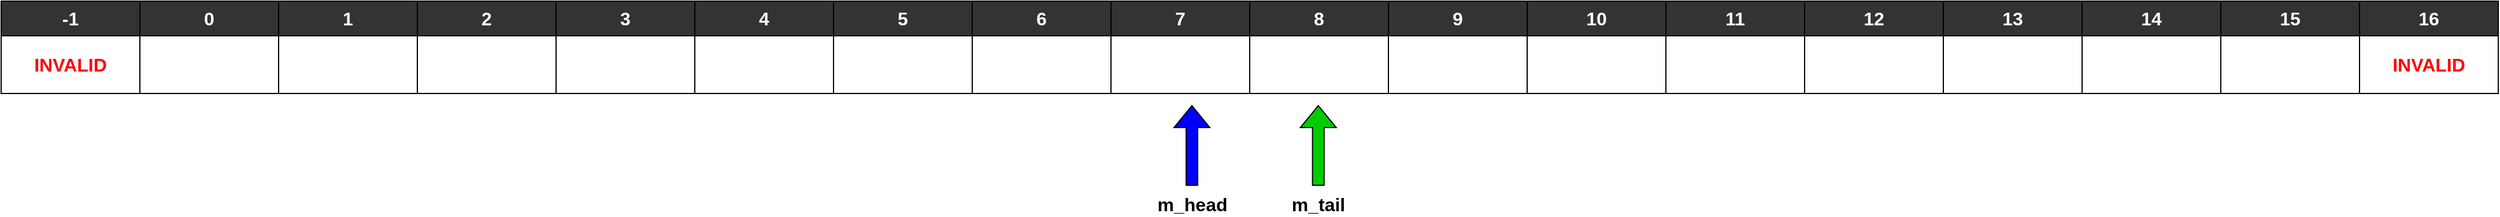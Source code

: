 <mxfile version="24.7.17" pages="5">
  <diagram id="mxUxgtX0UiQzWFNxFKl6" name="configuracao_inicial">
    <mxGraphModel dx="2380" dy="1380" grid="1" gridSize="10" guides="1" tooltips="1" connect="1" arrows="1" fold="1" page="1" pageScale="1" pageWidth="827" pageHeight="1169" math="0" shadow="0">
      <root>
        <mxCell id="0" />
        <mxCell id="1" parent="0" />
        <mxCell id="w_rZ-LdcRs8FSegtSAN_-1" value="" style="rounded=0;whiteSpace=wrap;html=1;fillStyle=solid;fillColor=#FFFFFF;" vertex="1" parent="1">
          <mxGeometry x="120" y="30" width="120" height="50" as="geometry" />
        </mxCell>
        <mxCell id="w_rZ-LdcRs8FSegtSAN_-2" value="0" style="rounded=0;whiteSpace=wrap;html=1;fontStyle=1;fontSize=16;labelBackgroundColor=none;fontColor=#FFFFFF;fillStyle=solid;fillColor=#333333;" vertex="1" parent="1">
          <mxGeometry x="120" width="120" height="30" as="geometry" />
        </mxCell>
        <mxCell id="w_rZ-LdcRs8FSegtSAN_-3" value="" style="rounded=0;whiteSpace=wrap;html=1;fillStyle=solid;fillColor=#FFFFFF;" vertex="1" parent="1">
          <mxGeometry x="240" y="30" width="120" height="50" as="geometry" />
        </mxCell>
        <mxCell id="w_rZ-LdcRs8FSegtSAN_-4" value="1" style="rounded=0;whiteSpace=wrap;html=1;fontStyle=1;fontSize=16;labelBackgroundColor=none;fontColor=#FFFFFF;fillStyle=solid;fillColor=#333333;" vertex="1" parent="1">
          <mxGeometry x="240" width="120" height="30" as="geometry" />
        </mxCell>
        <mxCell id="w_rZ-LdcRs8FSegtSAN_-5" value="" style="rounded=0;whiteSpace=wrap;html=1;fillStyle=solid;fillColor=#FFFFFF;" vertex="1" parent="1">
          <mxGeometry x="360" y="30" width="120" height="50" as="geometry" />
        </mxCell>
        <mxCell id="w_rZ-LdcRs8FSegtSAN_-6" value="2" style="rounded=0;whiteSpace=wrap;html=1;fontStyle=1;fontSize=16;labelBackgroundColor=none;fontColor=#FFFFFF;fillStyle=solid;fillColor=#333333;" vertex="1" parent="1">
          <mxGeometry x="360" width="120" height="30" as="geometry" />
        </mxCell>
        <mxCell id="w_rZ-LdcRs8FSegtSAN_-7" value="3" style="rounded=0;whiteSpace=wrap;html=1;fontStyle=1;fontSize=16;labelBackgroundColor=none;fontColor=#FFFFFF;fillStyle=solid;fillColor=#333333;" vertex="1" parent="1">
          <mxGeometry x="480" width="120" height="30" as="geometry" />
        </mxCell>
        <mxCell id="w_rZ-LdcRs8FSegtSAN_-8" value="4" style="rounded=0;whiteSpace=wrap;html=1;fontStyle=1;fontSize=16;labelBackgroundColor=none;fontColor=#FFFFFF;fillStyle=solid;fillColor=#333333;" vertex="1" parent="1">
          <mxGeometry x="600" width="120" height="30" as="geometry" />
        </mxCell>
        <mxCell id="w_rZ-LdcRs8FSegtSAN_-9" value="5" style="rounded=0;whiteSpace=wrap;html=1;fontStyle=1;fontSize=16;labelBackgroundColor=none;fontColor=#FFFFFF;fillStyle=solid;fillColor=#333333;" vertex="1" parent="1">
          <mxGeometry x="720" width="120" height="30" as="geometry" />
        </mxCell>
        <mxCell id="w_rZ-LdcRs8FSegtSAN_-10" value="6" style="rounded=0;whiteSpace=wrap;html=1;fontStyle=1;fontSize=16;labelBackgroundColor=none;fontColor=#FFFFFF;fillStyle=solid;fillColor=#333333;" vertex="1" parent="1">
          <mxGeometry x="840" width="120" height="30" as="geometry" />
        </mxCell>
        <mxCell id="w_rZ-LdcRs8FSegtSAN_-11" value="7" style="rounded=0;whiteSpace=wrap;html=1;fontStyle=1;fontSize=16;labelBackgroundColor=none;fontColor=#FFFFFF;fillStyle=solid;fillColor=#333333;" vertex="1" parent="1">
          <mxGeometry x="960" width="120" height="30" as="geometry" />
        </mxCell>
        <mxCell id="w_rZ-LdcRs8FSegtSAN_-12" value="8" style="rounded=0;whiteSpace=wrap;html=1;fillStyle=solid;fillColor=#333333;fontColor=#FFFFFF;fontSize=16;fontStyle=1" vertex="1" parent="1">
          <mxGeometry x="1080" width="120" height="30" as="geometry" />
        </mxCell>
        <mxCell id="w_rZ-LdcRs8FSegtSAN_-13" value="9" style="rounded=0;whiteSpace=wrap;html=1;fillStyle=solid;fillColor=#333333;fontColor=#FFFFFF;fontSize=16;fontStyle=1" vertex="1" parent="1">
          <mxGeometry x="1200" width="120" height="30" as="geometry" />
        </mxCell>
        <mxCell id="w_rZ-LdcRs8FSegtSAN_-14" value="10" style="rounded=0;whiteSpace=wrap;html=1;fillStyle=solid;fillColor=#333333;fontColor=#FFFFFF;fontSize=16;fontStyle=1" vertex="1" parent="1">
          <mxGeometry x="1320" width="120" height="30" as="geometry" />
        </mxCell>
        <mxCell id="w_rZ-LdcRs8FSegtSAN_-15" value="11" style="rounded=0;whiteSpace=wrap;html=1;fillStyle=solid;fillColor=#333333;fontColor=#FFFFFF;fontSize=16;fontStyle=1" vertex="1" parent="1">
          <mxGeometry x="1440" width="120" height="30" as="geometry" />
        </mxCell>
        <mxCell id="w_rZ-LdcRs8FSegtSAN_-16" value="12" style="rounded=0;whiteSpace=wrap;html=1;fillStyle=solid;fillColor=#333333;fontColor=#FFFFFF;fontSize=16;fontStyle=1" vertex="1" parent="1">
          <mxGeometry x="1560" width="120" height="30" as="geometry" />
        </mxCell>
        <mxCell id="w_rZ-LdcRs8FSegtSAN_-17" value="13" style="rounded=0;whiteSpace=wrap;html=1;fillStyle=solid;fillColor=#333333;fontColor=#FFFFFF;fontSize=16;fontStyle=1" vertex="1" parent="1">
          <mxGeometry x="1680" width="120" height="30" as="geometry" />
        </mxCell>
        <mxCell id="w_rZ-LdcRs8FSegtSAN_-18" value="14" style="rounded=0;whiteSpace=wrap;html=1;fillStyle=solid;fillColor=#333333;fontColor=#FFFFFF;fontSize=16;fontStyle=1" vertex="1" parent="1">
          <mxGeometry x="1800" width="120" height="30" as="geometry" />
        </mxCell>
        <mxCell id="w_rZ-LdcRs8FSegtSAN_-19" value="15" style="rounded=0;whiteSpace=wrap;html=1;fillStyle=solid;fillColor=#333333;fontColor=#FFFFFF;fontSize=16;fontStyle=1" vertex="1" parent="1">
          <mxGeometry x="1920" width="120" height="30" as="geometry" />
        </mxCell>
        <mxCell id="w_rZ-LdcRs8FSegtSAN_-20" value="&lt;div style=&quot;font-size: 16px;&quot;&gt;&lt;span style=&quot;font-size: 16px;&quot;&gt;&lt;font style=&quot;font-size: 16px;&quot;&gt;INVALID&lt;/font&gt;&lt;/span&gt;&lt;/div&gt;" style="rounded=0;whiteSpace=wrap;html=1;fontColor=#FF0000;fontStyle=1;fontSize=16;fillStyle=solid;fillColor=#FFFFFF;" vertex="1" parent="1">
          <mxGeometry y="30" width="120" height="50" as="geometry" />
        </mxCell>
        <mxCell id="w_rZ-LdcRs8FSegtSAN_-21" value="-1" style="rounded=0;whiteSpace=wrap;html=1;fontStyle=1;fontSize=16;labelBackgroundColor=none;fontColor=#FFFFFF;fillStyle=solid;fillColor=#333333;" vertex="1" parent="1">
          <mxGeometry width="120" height="30" as="geometry" />
        </mxCell>
        <mxCell id="w_rZ-LdcRs8FSegtSAN_-22" value="&lt;span style=&quot;font-size: 16px;&quot;&gt;INVALID&lt;/span&gt;" style="rounded=0;whiteSpace=wrap;html=1;fontColor=#FF0000;fontStyle=1;fontSize=16;fillStyle=solid;fillColor=#FFFFFF;" vertex="1" parent="1">
          <mxGeometry x="2040" y="30" width="120" height="50" as="geometry" />
        </mxCell>
        <mxCell id="w_rZ-LdcRs8FSegtSAN_-23" value="16" style="rounded=0;whiteSpace=wrap;html=1;fillStyle=solid;fillColor=#333333;fontColor=#FFFFFF;fontSize=16;fontStyle=1" vertex="1" parent="1">
          <mxGeometry x="2040" width="120" height="30" as="geometry" />
        </mxCell>
        <mxCell id="w_rZ-LdcRs8FSegtSAN_-24" value="" style="rounded=0;whiteSpace=wrap;html=1;fillStyle=solid;fillColor=#FFFFFF;" vertex="1" parent="1">
          <mxGeometry x="480" y="30" width="120" height="50" as="geometry" />
        </mxCell>
        <mxCell id="w_rZ-LdcRs8FSegtSAN_-25" value="" style="rounded=0;whiteSpace=wrap;html=1;fillStyle=solid;fillColor=#FFFFFF;" vertex="1" parent="1">
          <mxGeometry x="600" y="30" width="120" height="50" as="geometry" />
        </mxCell>
        <mxCell id="w_rZ-LdcRs8FSegtSAN_-26" value="" style="rounded=0;whiteSpace=wrap;html=1;fillStyle=solid;fillColor=#FFFFFF;" vertex="1" parent="1">
          <mxGeometry x="720" y="30" width="120" height="50" as="geometry" />
        </mxCell>
        <mxCell id="w_rZ-LdcRs8FSegtSAN_-27" value="" style="rounded=0;whiteSpace=wrap;fontSize=16;fontStyle=1;fillStyle=solid;fillColor=#FFFFFF;" vertex="1" parent="1">
          <mxGeometry x="840" y="30" width="120" height="50" as="geometry" />
        </mxCell>
        <mxCell id="w_rZ-LdcRs8FSegtSAN_-28" value="" style="rounded=0;whiteSpace=wrap;fontSize=16;fontStyle=1;fillStyle=solid;fillColor=#FFFFFF;" vertex="1" parent="1">
          <mxGeometry x="960" y="30" width="120" height="50" as="geometry" />
        </mxCell>
        <mxCell id="w_rZ-LdcRs8FSegtSAN_-29" value="" style="rounded=0;whiteSpace=wrap;fontSize=16;fontStyle=1;fillStyle=solid;fillColor=#FFFFFF;" vertex="1" parent="1">
          <mxGeometry x="1080" y="30" width="120" height="50" as="geometry" />
        </mxCell>
        <mxCell id="w_rZ-LdcRs8FSegtSAN_-30" value="" style="rounded=0;whiteSpace=wrap;fontSize=16;fontStyle=1;fillStyle=solid;fillColor=#FFFFFF;" vertex="1" parent="1">
          <mxGeometry x="1200" y="30" width="120" height="50" as="geometry" />
        </mxCell>
        <mxCell id="w_rZ-LdcRs8FSegtSAN_-31" value="&lt;div style=&quot;font-size: 16px;&quot;&gt;m_head&lt;/div&gt;" style="shape=flexArrow;endArrow=classic;html=1;rounded=0;fontSize=16;fontStyle=1;labelPosition=center;verticalLabelPosition=bottom;align=center;verticalAlign=top;horizontal=1;fillColor=#0000FF;labelBackgroundColor=none;" edge="1" parent="1">
          <mxGeometry x="-1" width="50" height="50" relative="1" as="geometry">
            <mxPoint x="1030" y="160" as="sourcePoint" />
            <mxPoint x="1030" y="90" as="targetPoint" />
            <mxPoint as="offset" />
          </mxGeometry>
        </mxCell>
        <mxCell id="w_rZ-LdcRs8FSegtSAN_-32" value="&lt;div&gt;m_tail&lt;/div&gt;" style="shape=flexArrow;endArrow=classic;html=1;rounded=0;fontSize=16;fontStyle=1;labelPosition=center;verticalLabelPosition=bottom;align=center;verticalAlign=top;horizontal=1;fillColor=#00CC00;labelBackgroundColor=none;" edge="1" parent="1">
          <mxGeometry x="-1" width="50" height="50" relative="1" as="geometry">
            <mxPoint x="1139.33" y="160" as="sourcePoint" />
            <mxPoint x="1139.33" y="90" as="targetPoint" />
            <mxPoint as="offset" />
          </mxGeometry>
        </mxCell>
        <mxCell id="w_rZ-LdcRs8FSegtSAN_-33" value="" style="rounded=0;whiteSpace=wrap;fontSize=16;fontStyle=1;fillStyle=solid;fillColor=#FFFFFF;" vertex="1" parent="1">
          <mxGeometry x="1320" y="30" width="120" height="50" as="geometry" />
        </mxCell>
        <mxCell id="w_rZ-LdcRs8FSegtSAN_-34" value="" style="rounded=0;whiteSpace=wrap;fontSize=16;fontStyle=1;fillStyle=solid;fillColor=#FFFFFF;" vertex="1" parent="1">
          <mxGeometry x="1440" y="30" width="120" height="50" as="geometry" />
        </mxCell>
        <mxCell id="w_rZ-LdcRs8FSegtSAN_-35" value="" style="rounded=0;whiteSpace=wrap;fontSize=16;fontStyle=1;fillStyle=solid;fillColor=#FFFFFF;" vertex="1" parent="1">
          <mxGeometry x="1560" y="30" width="120" height="50" as="geometry" />
        </mxCell>
        <mxCell id="w_rZ-LdcRs8FSegtSAN_-36" value="" style="rounded=0;whiteSpace=wrap;fontSize=16;fontStyle=1;fillStyle=solid;fillColor=#FFFFFF;" vertex="1" parent="1">
          <mxGeometry x="1680" y="30" width="120" height="50" as="geometry" />
        </mxCell>
        <mxCell id="w_rZ-LdcRs8FSegtSAN_-37" value="" style="rounded=0;whiteSpace=wrap;fontSize=16;fontStyle=1;fillStyle=solid;fillColor=#FFFFFF;" vertex="1" parent="1">
          <mxGeometry x="1800" y="30" width="120" height="50" as="geometry" />
        </mxCell>
        <mxCell id="w_rZ-LdcRs8FSegtSAN_-38" value="" style="rounded=0;whiteSpace=wrap;fontStyle=1;fontSize=16;fillStyle=solid;fillColor=#FFFFFF;" vertex="1" parent="1">
          <mxGeometry x="1920" y="30" width="120" height="50" as="geometry" />
        </mxCell>
      </root>
    </mxGraphModel>
  </diagram>
  <diagram name="primeiras_insercoes" id="q-jAV07doyxohkLEVW6u">
    <mxGraphModel dx="926" dy="537" grid="1" gridSize="10" guides="1" tooltips="1" connect="1" arrows="1" fold="1" page="1" pageScale="1" pageWidth="827" pageHeight="1169" math="0" shadow="0">
      <root>
        <mxCell id="18sTlTDOKUyRu1Fr48_z-0" />
        <mxCell id="18sTlTDOKUyRu1Fr48_z-1" parent="18sTlTDOKUyRu1Fr48_z-0" />
        <mxCell id="18sTlTDOKUyRu1Fr48_z-2" value="" style="rounded=0;whiteSpace=wrap;html=1;fillStyle=solid;fillColor=#FFFFFF;" vertex="1" parent="18sTlTDOKUyRu1Fr48_z-1">
          <mxGeometry x="120" y="30" width="120" height="50" as="geometry" />
        </mxCell>
        <mxCell id="18sTlTDOKUyRu1Fr48_z-3" value="0" style="rounded=0;whiteSpace=wrap;html=1;fontStyle=1;fontSize=16;labelBackgroundColor=none;fontColor=#FFFFFF;fillStyle=solid;fillColor=#333333;" vertex="1" parent="18sTlTDOKUyRu1Fr48_z-1">
          <mxGeometry x="120" width="120" height="30" as="geometry" />
        </mxCell>
        <mxCell id="18sTlTDOKUyRu1Fr48_z-4" value="" style="rounded=0;whiteSpace=wrap;html=1;fillStyle=solid;fillColor=#FFFFFF;" vertex="1" parent="18sTlTDOKUyRu1Fr48_z-1">
          <mxGeometry x="240" y="30" width="120" height="50" as="geometry" />
        </mxCell>
        <mxCell id="18sTlTDOKUyRu1Fr48_z-5" value="1" style="rounded=0;whiteSpace=wrap;html=1;fontStyle=1;fontSize=16;labelBackgroundColor=none;fontColor=#FFFFFF;fillStyle=solid;fillColor=#333333;" vertex="1" parent="18sTlTDOKUyRu1Fr48_z-1">
          <mxGeometry x="240" width="120" height="30" as="geometry" />
        </mxCell>
        <mxCell id="18sTlTDOKUyRu1Fr48_z-6" value="" style="rounded=0;whiteSpace=wrap;html=1;fillStyle=solid;fillColor=#FFFFFF;" vertex="1" parent="18sTlTDOKUyRu1Fr48_z-1">
          <mxGeometry x="360" y="30" width="120" height="50" as="geometry" />
        </mxCell>
        <mxCell id="18sTlTDOKUyRu1Fr48_z-7" value="2" style="rounded=0;whiteSpace=wrap;html=1;fontStyle=1;fontSize=16;labelBackgroundColor=none;fontColor=#FFFFFF;fillStyle=solid;fillColor=#333333;" vertex="1" parent="18sTlTDOKUyRu1Fr48_z-1">
          <mxGeometry x="360" width="120" height="30" as="geometry" />
        </mxCell>
        <mxCell id="18sTlTDOKUyRu1Fr48_z-8" value="3" style="rounded=0;whiteSpace=wrap;html=1;fontStyle=1;fontSize=16;labelBackgroundColor=none;fontColor=#FFFFFF;fillStyle=solid;fillColor=#333333;" vertex="1" parent="18sTlTDOKUyRu1Fr48_z-1">
          <mxGeometry x="480" width="120" height="30" as="geometry" />
        </mxCell>
        <mxCell id="18sTlTDOKUyRu1Fr48_z-9" value="4" style="rounded=0;whiteSpace=wrap;html=1;fontStyle=1;fontSize=16;labelBackgroundColor=none;fontColor=#FFFFFF;fillStyle=solid;fillColor=#333333;" vertex="1" parent="18sTlTDOKUyRu1Fr48_z-1">
          <mxGeometry x="600" width="120" height="30" as="geometry" />
        </mxCell>
        <mxCell id="18sTlTDOKUyRu1Fr48_z-10" value="5" style="rounded=0;whiteSpace=wrap;html=1;fontStyle=1;fontSize=16;labelBackgroundColor=none;fontColor=#FFFFFF;fillStyle=solid;fillColor=#333333;" vertex="1" parent="18sTlTDOKUyRu1Fr48_z-1">
          <mxGeometry x="720" width="120" height="30" as="geometry" />
        </mxCell>
        <mxCell id="18sTlTDOKUyRu1Fr48_z-11" value="6" style="rounded=0;whiteSpace=wrap;html=1;fontStyle=1;fontSize=16;labelBackgroundColor=none;fontColor=#FFFFFF;fillStyle=solid;fillColor=#333333;" vertex="1" parent="18sTlTDOKUyRu1Fr48_z-1">
          <mxGeometry x="840" width="120" height="30" as="geometry" />
        </mxCell>
        <mxCell id="18sTlTDOKUyRu1Fr48_z-12" value="7" style="rounded=0;whiteSpace=wrap;html=1;fontStyle=1;fontSize=16;labelBackgroundColor=none;fontColor=#FFFFFF;fillStyle=solid;fillColor=#333333;" vertex="1" parent="18sTlTDOKUyRu1Fr48_z-1">
          <mxGeometry x="960" width="120" height="30" as="geometry" />
        </mxCell>
        <mxCell id="18sTlTDOKUyRu1Fr48_z-13" value="8" style="rounded=0;whiteSpace=wrap;html=1;fillStyle=solid;fillColor=#333333;fontColor=#FFFFFF;fontSize=16;fontStyle=1" vertex="1" parent="18sTlTDOKUyRu1Fr48_z-1">
          <mxGeometry x="1080" width="120" height="30" as="geometry" />
        </mxCell>
        <mxCell id="18sTlTDOKUyRu1Fr48_z-14" value="9" style="rounded=0;whiteSpace=wrap;html=1;fillStyle=solid;fillColor=#333333;fontColor=#FFFFFF;fontSize=16;fontStyle=1" vertex="1" parent="18sTlTDOKUyRu1Fr48_z-1">
          <mxGeometry x="1200" width="120" height="30" as="geometry" />
        </mxCell>
        <mxCell id="18sTlTDOKUyRu1Fr48_z-15" value="10" style="rounded=0;whiteSpace=wrap;html=1;fillStyle=solid;fillColor=#333333;fontColor=#FFFFFF;fontSize=16;fontStyle=1" vertex="1" parent="18sTlTDOKUyRu1Fr48_z-1">
          <mxGeometry x="1320" width="120" height="30" as="geometry" />
        </mxCell>
        <mxCell id="18sTlTDOKUyRu1Fr48_z-16" value="11" style="rounded=0;whiteSpace=wrap;html=1;fillStyle=solid;fillColor=#333333;fontColor=#FFFFFF;fontSize=16;fontStyle=1" vertex="1" parent="18sTlTDOKUyRu1Fr48_z-1">
          <mxGeometry x="1440" width="120" height="30" as="geometry" />
        </mxCell>
        <mxCell id="18sTlTDOKUyRu1Fr48_z-17" value="12" style="rounded=0;whiteSpace=wrap;html=1;fillStyle=solid;fillColor=#333333;fontColor=#FFFFFF;fontSize=16;fontStyle=1" vertex="1" parent="18sTlTDOKUyRu1Fr48_z-1">
          <mxGeometry x="1560" width="120" height="30" as="geometry" />
        </mxCell>
        <mxCell id="18sTlTDOKUyRu1Fr48_z-18" value="13" style="rounded=0;whiteSpace=wrap;html=1;fillStyle=solid;fillColor=#333333;fontColor=#FFFFFF;fontSize=16;fontStyle=1" vertex="1" parent="18sTlTDOKUyRu1Fr48_z-1">
          <mxGeometry x="1680" width="120" height="30" as="geometry" />
        </mxCell>
        <mxCell id="18sTlTDOKUyRu1Fr48_z-19" value="14" style="rounded=0;whiteSpace=wrap;html=1;fillStyle=solid;fillColor=#333333;fontColor=#FFFFFF;fontSize=16;fontStyle=1" vertex="1" parent="18sTlTDOKUyRu1Fr48_z-1">
          <mxGeometry x="1800" width="120" height="30" as="geometry" />
        </mxCell>
        <mxCell id="18sTlTDOKUyRu1Fr48_z-20" value="15" style="rounded=0;whiteSpace=wrap;html=1;fillStyle=solid;fillColor=#333333;fontColor=#FFFFFF;fontSize=16;fontStyle=1" vertex="1" parent="18sTlTDOKUyRu1Fr48_z-1">
          <mxGeometry x="1920" width="120" height="30" as="geometry" />
        </mxCell>
        <mxCell id="18sTlTDOKUyRu1Fr48_z-21" value="&lt;div style=&quot;font-size: 16px;&quot;&gt;&lt;span style=&quot;font-size: 16px;&quot;&gt;&lt;font style=&quot;font-size: 16px;&quot;&gt;INVALID&lt;/font&gt;&lt;/span&gt;&lt;/div&gt;" style="rounded=0;whiteSpace=wrap;html=1;fontColor=#FF0000;fontStyle=1;fontSize=16;fillStyle=solid;fillColor=#FFFFFF;" vertex="1" parent="18sTlTDOKUyRu1Fr48_z-1">
          <mxGeometry y="30" width="120" height="50" as="geometry" />
        </mxCell>
        <mxCell id="18sTlTDOKUyRu1Fr48_z-22" value="-1" style="rounded=0;whiteSpace=wrap;html=1;fontStyle=1;fontSize=16;labelBackgroundColor=none;fontColor=#FFFFFF;fillStyle=solid;fillColor=#333333;" vertex="1" parent="18sTlTDOKUyRu1Fr48_z-1">
          <mxGeometry width="120" height="30" as="geometry" />
        </mxCell>
        <mxCell id="18sTlTDOKUyRu1Fr48_z-23" value="&lt;span style=&quot;font-size: 16px;&quot;&gt;INVALID&lt;/span&gt;" style="rounded=0;whiteSpace=wrap;html=1;fontColor=#FF0000;fontStyle=1;fontSize=16;fillStyle=solid;fillColor=#FFFFFF;" vertex="1" parent="18sTlTDOKUyRu1Fr48_z-1">
          <mxGeometry x="2040" y="30" width="120" height="50" as="geometry" />
        </mxCell>
        <mxCell id="18sTlTDOKUyRu1Fr48_z-24" value="16" style="rounded=0;whiteSpace=wrap;html=1;fillStyle=solid;fillColor=#333333;fontColor=#FFFFFF;fontSize=16;fontStyle=1" vertex="1" parent="18sTlTDOKUyRu1Fr48_z-1">
          <mxGeometry x="2040" width="120" height="30" as="geometry" />
        </mxCell>
        <mxCell id="18sTlTDOKUyRu1Fr48_z-25" value="" style="rounded=0;whiteSpace=wrap;html=1;fillStyle=solid;fillColor=#FFFFFF;" vertex="1" parent="18sTlTDOKUyRu1Fr48_z-1">
          <mxGeometry x="480" y="30" width="120" height="50" as="geometry" />
        </mxCell>
        <mxCell id="18sTlTDOKUyRu1Fr48_z-26" value="" style="rounded=0;whiteSpace=wrap;html=1;fillStyle=solid;fillColor=#FFFFFF;" vertex="1" parent="18sTlTDOKUyRu1Fr48_z-1">
          <mxGeometry x="600" y="30" width="120" height="50" as="geometry" />
        </mxCell>
        <mxCell id="18sTlTDOKUyRu1Fr48_z-27" value="" style="rounded=0;whiteSpace=wrap;html=1;fillStyle=solid;fillColor=#FFFFFF;" vertex="1" parent="18sTlTDOKUyRu1Fr48_z-1">
          <mxGeometry x="720" y="30" width="120" height="50" as="geometry" />
        </mxCell>
        <mxCell id="18sTlTDOKUyRu1Fr48_z-28" value="" style="rounded=0;whiteSpace=wrap;fontSize=16;fontStyle=1;fillStyle=solid;fillColor=#FFFFFF;" vertex="1" parent="18sTlTDOKUyRu1Fr48_z-1">
          <mxGeometry x="840" y="30" width="120" height="50" as="geometry" />
        </mxCell>
        <mxCell id="18sTlTDOKUyRu1Fr48_z-29" value="55" style="rounded=0;whiteSpace=wrap;fontSize=16;fontStyle=1;fillStyle=solid;fillColor=#FFFFFF;" vertex="1" parent="18sTlTDOKUyRu1Fr48_z-1">
          <mxGeometry x="960" y="30" width="120" height="50" as="geometry" />
        </mxCell>
        <mxCell id="18sTlTDOKUyRu1Fr48_z-30" value="78" style="rounded=0;whiteSpace=wrap;fontSize=16;fontStyle=1;fillStyle=solid;fillColor=#FFFFFF;" vertex="1" parent="18sTlTDOKUyRu1Fr48_z-1">
          <mxGeometry x="1080" y="30" width="120" height="50" as="geometry" />
        </mxCell>
        <mxCell id="18sTlTDOKUyRu1Fr48_z-31" value="93" style="rounded=0;whiteSpace=wrap;fontSize=16;fontStyle=1;fillStyle=solid;fillColor=#FFFFFF;" vertex="1" parent="18sTlTDOKUyRu1Fr48_z-1">
          <mxGeometry x="1200" y="30" width="120" height="50" as="geometry" />
        </mxCell>
        <mxCell id="18sTlTDOKUyRu1Fr48_z-32" value="&lt;div style=&quot;font-size: 16px;&quot;&gt;m_head&lt;/div&gt;" style="shape=flexArrow;endArrow=classic;html=1;rounded=0;fontSize=16;fontStyle=1;labelPosition=center;verticalLabelPosition=bottom;align=center;verticalAlign=top;horizontal=1;fillColor=#0000FF;labelBackgroundColor=none;" edge="1" parent="18sTlTDOKUyRu1Fr48_z-1">
          <mxGeometry x="-1" width="50" height="50" relative="1" as="geometry">
            <mxPoint x="899.29" y="160" as="sourcePoint" />
            <mxPoint x="899.29" y="90" as="targetPoint" />
            <mxPoint as="offset" />
          </mxGeometry>
        </mxCell>
        <mxCell id="18sTlTDOKUyRu1Fr48_z-33" value="&lt;div&gt;m_tail&lt;/div&gt;" style="shape=flexArrow;endArrow=classic;html=1;rounded=0;fontSize=16;fontStyle=1;labelPosition=center;verticalLabelPosition=bottom;align=center;verticalAlign=top;horizontal=1;fillColor=#00CC00;labelBackgroundColor=none;" edge="1" parent="18sTlTDOKUyRu1Fr48_z-1">
          <mxGeometry x="-1" width="50" height="50" relative="1" as="geometry">
            <mxPoint x="1499.29" y="160" as="sourcePoint" />
            <mxPoint x="1499.29" y="90" as="targetPoint" />
            <mxPoint as="offset" />
          </mxGeometry>
        </mxCell>
        <mxCell id="18sTlTDOKUyRu1Fr48_z-34" value="20" style="rounded=0;whiteSpace=wrap;fontSize=16;fontStyle=1;fillStyle=solid;fillColor=#FFFFFF;" vertex="1" parent="18sTlTDOKUyRu1Fr48_z-1">
          <mxGeometry x="1320" y="30" width="120" height="50" as="geometry" />
        </mxCell>
        <mxCell id="18sTlTDOKUyRu1Fr48_z-35" value="" style="rounded=0;whiteSpace=wrap;fontSize=16;fontStyle=1;fillStyle=solid;fillColor=#FFFFFF;" vertex="1" parent="18sTlTDOKUyRu1Fr48_z-1">
          <mxGeometry x="1440" y="30" width="120" height="50" as="geometry" />
        </mxCell>
        <mxCell id="18sTlTDOKUyRu1Fr48_z-36" value="" style="rounded=0;whiteSpace=wrap;fontSize=16;fontStyle=1;fillStyle=solid;fillColor=#FFFFFF;" vertex="1" parent="18sTlTDOKUyRu1Fr48_z-1">
          <mxGeometry x="1560" y="30" width="120" height="50" as="geometry" />
        </mxCell>
        <mxCell id="18sTlTDOKUyRu1Fr48_z-37" value="" style="rounded=0;whiteSpace=wrap;fontSize=16;fontStyle=1;fillStyle=solid;fillColor=#FFFFFF;" vertex="1" parent="18sTlTDOKUyRu1Fr48_z-1">
          <mxGeometry x="1680" y="30" width="120" height="50" as="geometry" />
        </mxCell>
        <mxCell id="18sTlTDOKUyRu1Fr48_z-38" value="" style="rounded=0;whiteSpace=wrap;fontSize=16;fontStyle=1;fillStyle=solid;fillColor=#FFFFFF;" vertex="1" parent="18sTlTDOKUyRu1Fr48_z-1">
          <mxGeometry x="1800" y="30" width="120" height="50" as="geometry" />
        </mxCell>
        <mxCell id="18sTlTDOKUyRu1Fr48_z-39" value="" style="rounded=0;whiteSpace=wrap;fontStyle=1;fontSize=16;fillStyle=solid;fillColor=#FFFFFF;" vertex="1" parent="18sTlTDOKUyRu1Fr48_z-1">
          <mxGeometry x="1920" y="30" width="120" height="50" as="geometry" />
        </mxCell>
      </root>
    </mxGraphModel>
  </diagram>
  <diagram name="full_tail" id="tS8w8Ug8wFAdmPW5-SAF">
    <mxGraphModel dx="3332" dy="1932" grid="1" gridSize="10" guides="1" tooltips="1" connect="1" arrows="1" fold="1" page="1" pageScale="1" pageWidth="827" pageHeight="1169" math="0" shadow="0">
      <root>
        <mxCell id="0" />
        <mxCell id="1" parent="0" />
        <mxCell id="O7nyrzu7f34UhMlNXBu_-23" value="" style="rounded=0;whiteSpace=wrap;html=1;fillStyle=solid;fillColor=#FFFFFF;" vertex="1" parent="1">
          <mxGeometry x="120" y="110" width="120" height="50" as="geometry" />
        </mxCell>
        <mxCell id="O7nyrzu7f34UhMlNXBu_-24" value="0" style="rounded=0;whiteSpace=wrap;html=1;fontStyle=1;fontSize=16;labelBackgroundColor=none;fontColor=#FFFFFF;fillStyle=solid;fillColor=#333333;" vertex="1" parent="1">
          <mxGeometry x="120" y="80" width="120" height="30" as="geometry" />
        </mxCell>
        <mxCell id="O7nyrzu7f34UhMlNXBu_-83" value="" style="rounded=0;whiteSpace=wrap;html=1;fillStyle=solid;fillColor=#FFFFFF;" vertex="1" parent="1">
          <mxGeometry x="240" y="110" width="120" height="50" as="geometry" />
        </mxCell>
        <mxCell id="O7nyrzu7f34UhMlNXBu_-84" value="1" style="rounded=0;whiteSpace=wrap;html=1;fontStyle=1;fontSize=16;labelBackgroundColor=none;fontColor=#FFFFFF;fillStyle=solid;fillColor=#333333;" vertex="1" parent="1">
          <mxGeometry x="240" y="80" width="120" height="30" as="geometry" />
        </mxCell>
        <mxCell id="O7nyrzu7f34UhMlNXBu_-85" value="" style="rounded=0;whiteSpace=wrap;html=1;fillStyle=solid;fillColor=#FFFFFF;" vertex="1" parent="1">
          <mxGeometry x="360" y="110" width="120" height="50" as="geometry" />
        </mxCell>
        <mxCell id="O7nyrzu7f34UhMlNXBu_-86" value="2" style="rounded=0;whiteSpace=wrap;html=1;fontStyle=1;fontSize=16;labelBackgroundColor=none;fontColor=#FFFFFF;fillStyle=solid;fillColor=#333333;" vertex="1" parent="1">
          <mxGeometry x="360" y="80" width="120" height="30" as="geometry" />
        </mxCell>
        <mxCell id="O7nyrzu7f34UhMlNXBu_-88" value="3" style="rounded=0;whiteSpace=wrap;html=1;fontStyle=1;fontSize=16;labelBackgroundColor=none;fontColor=#FFFFFF;fillStyle=solid;fillColor=#333333;" vertex="1" parent="1">
          <mxGeometry x="480" y="80" width="120" height="30" as="geometry" />
        </mxCell>
        <mxCell id="O7nyrzu7f34UhMlNXBu_-90" value="4" style="rounded=0;whiteSpace=wrap;html=1;fontStyle=1;fontSize=16;labelBackgroundColor=none;fontColor=#FFFFFF;fillStyle=solid;fillColor=#333333;" vertex="1" parent="1">
          <mxGeometry x="600" y="80" width="120" height="30" as="geometry" />
        </mxCell>
        <mxCell id="O7nyrzu7f34UhMlNXBu_-92" value="5" style="rounded=0;whiteSpace=wrap;html=1;fontStyle=1;fontSize=16;labelBackgroundColor=none;fontColor=#FFFFFF;fillStyle=solid;fillColor=#333333;" vertex="1" parent="1">
          <mxGeometry x="720" y="80" width="120" height="30" as="geometry" />
        </mxCell>
        <mxCell id="O7nyrzu7f34UhMlNXBu_-94" value="6" style="rounded=0;whiteSpace=wrap;html=1;fontStyle=1;fontSize=16;labelBackgroundColor=none;fontColor=#FFFFFF;fillStyle=solid;fillColor=#333333;" vertex="1" parent="1">
          <mxGeometry x="840" y="80" width="120" height="30" as="geometry" />
        </mxCell>
        <mxCell id="O7nyrzu7f34UhMlNXBu_-96" value="7" style="rounded=0;whiteSpace=wrap;html=1;fontStyle=1;fontSize=16;labelBackgroundColor=none;fontColor=#FFFFFF;fillStyle=solid;fillColor=#333333;" vertex="1" parent="1">
          <mxGeometry x="960" y="80" width="120" height="30" as="geometry" />
        </mxCell>
        <mxCell id="O7nyrzu7f34UhMlNXBu_-98" value="8" style="rounded=0;whiteSpace=wrap;html=1;fillStyle=solid;fillColor=#333333;fontColor=#FFFFFF;fontSize=16;fontStyle=1" vertex="1" parent="1">
          <mxGeometry x="1080" y="80" width="120" height="30" as="geometry" />
        </mxCell>
        <mxCell id="O7nyrzu7f34UhMlNXBu_-100" value="9" style="rounded=0;whiteSpace=wrap;html=1;fillStyle=solid;fillColor=#333333;fontColor=#FFFFFF;fontSize=16;fontStyle=1" vertex="1" parent="1">
          <mxGeometry x="1200" y="80" width="120" height="30" as="geometry" />
        </mxCell>
        <mxCell id="O7nyrzu7f34UhMlNXBu_-102" value="10" style="rounded=0;whiteSpace=wrap;html=1;fillStyle=solid;fillColor=#333333;fontColor=#FFFFFF;fontSize=16;fontStyle=1" vertex="1" parent="1">
          <mxGeometry x="1320" y="80" width="120" height="30" as="geometry" />
        </mxCell>
        <mxCell id="O7nyrzu7f34UhMlNXBu_-104" value="11" style="rounded=0;whiteSpace=wrap;html=1;fillStyle=solid;fillColor=#333333;fontColor=#FFFFFF;fontSize=16;fontStyle=1" vertex="1" parent="1">
          <mxGeometry x="1440" y="80" width="120" height="30" as="geometry" />
        </mxCell>
        <mxCell id="O7nyrzu7f34UhMlNXBu_-106" value="12" style="rounded=0;whiteSpace=wrap;html=1;fillStyle=solid;fillColor=#333333;fontColor=#FFFFFF;fontSize=16;fontStyle=1" vertex="1" parent="1">
          <mxGeometry x="1560" y="80" width="120" height="30" as="geometry" />
        </mxCell>
        <mxCell id="O7nyrzu7f34UhMlNXBu_-108" value="13" style="rounded=0;whiteSpace=wrap;html=1;fillStyle=solid;fillColor=#333333;fontColor=#FFFFFF;fontSize=16;fontStyle=1" vertex="1" parent="1">
          <mxGeometry x="1680" y="80" width="120" height="30" as="geometry" />
        </mxCell>
        <mxCell id="O7nyrzu7f34UhMlNXBu_-110" value="14" style="rounded=0;whiteSpace=wrap;html=1;fillStyle=solid;fillColor=#333333;fontColor=#FFFFFF;fontSize=16;fontStyle=1" vertex="1" parent="1">
          <mxGeometry x="1800" y="80" width="120" height="30" as="geometry" />
        </mxCell>
        <mxCell id="O7nyrzu7f34UhMlNXBu_-112" value="15" style="rounded=0;whiteSpace=wrap;html=1;fillStyle=solid;fillColor=#333333;fontColor=#FFFFFF;fontSize=16;fontStyle=1" vertex="1" parent="1">
          <mxGeometry x="1920" y="80" width="120" height="30" as="geometry" />
        </mxCell>
        <mxCell id="O7nyrzu7f34UhMlNXBu_-113" value="&lt;div style=&quot;font-size: 16px;&quot;&gt;&lt;span style=&quot;font-size: 16px;&quot;&gt;&lt;font style=&quot;font-size: 16px;&quot;&gt;INVALID&lt;/font&gt;&lt;/span&gt;&lt;/div&gt;" style="rounded=0;whiteSpace=wrap;html=1;fontColor=#FF0000;fontStyle=1;fontSize=16;fillStyle=solid;fillColor=#FFFFFF;" vertex="1" parent="1">
          <mxGeometry y="110" width="120" height="50" as="geometry" />
        </mxCell>
        <mxCell id="O7nyrzu7f34UhMlNXBu_-114" value="-1" style="rounded=0;whiteSpace=wrap;html=1;fontStyle=1;fontSize=16;labelBackgroundColor=none;fontColor=#FFFFFF;fillStyle=solid;fillColor=#333333;" vertex="1" parent="1">
          <mxGeometry y="80" width="120" height="30" as="geometry" />
        </mxCell>
        <mxCell id="O7nyrzu7f34UhMlNXBu_-115" value="&lt;span style=&quot;font-size: 16px;&quot;&gt;INVALID&lt;/span&gt;" style="rounded=0;whiteSpace=wrap;html=1;fontColor=#FF0000;fontStyle=1;fontSize=16;fillStyle=solid;fillColor=#FFFFFF;" vertex="1" parent="1">
          <mxGeometry x="2040" y="110" width="120" height="50" as="geometry" />
        </mxCell>
        <mxCell id="O7nyrzu7f34UhMlNXBu_-116" value="16" style="rounded=0;whiteSpace=wrap;html=1;fillStyle=solid;fillColor=#333333;fontColor=#FFFFFF;fontSize=16;fontStyle=1" vertex="1" parent="1">
          <mxGeometry x="2040" y="80" width="120" height="30" as="geometry" />
        </mxCell>
        <mxCell id="O7nyrzu7f34UhMlNXBu_-87" value="" style="rounded=0;whiteSpace=wrap;html=1;fillStyle=solid;fillColor=#FFFFFF;" vertex="1" parent="1">
          <mxGeometry x="480" y="110" width="120" height="50" as="geometry" />
        </mxCell>
        <mxCell id="O7nyrzu7f34UhMlNXBu_-89" value="" style="rounded=0;whiteSpace=wrap;html=1;fillStyle=solid;fillColor=#FFFFFF;" vertex="1" parent="1">
          <mxGeometry x="600" y="110" width="120" height="50" as="geometry" />
        </mxCell>
        <mxCell id="O7nyrzu7f34UhMlNXBu_-91" value="" style="rounded=0;whiteSpace=wrap;html=1;fillStyle=solid;fillColor=#FFFFFF;" vertex="1" parent="1">
          <mxGeometry x="720" y="110" width="120" height="50" as="geometry" />
        </mxCell>
        <mxCell id="O7nyrzu7f34UhMlNXBu_-93" value="22" style="rounded=0;whiteSpace=wrap;html=1;fontSize=16;fontStyle=1;fillStyle=solid;fillColor=#FFFFFF;" vertex="1" parent="1">
          <mxGeometry x="840" y="110" width="120" height="50" as="geometry" />
        </mxCell>
        <mxCell id="O7nyrzu7f34UhMlNXBu_-95" value="55" style="rounded=0;whiteSpace=wrap;html=1;fontSize=16;fontStyle=1;fillStyle=solid;fillColor=#FFFFFF;" vertex="1" parent="1">
          <mxGeometry x="960" y="110" width="120" height="50" as="geometry" />
        </mxCell>
        <mxCell id="O7nyrzu7f34UhMlNXBu_-97" value="78" style="rounded=0;whiteSpace=wrap;html=1;fontSize=16;fontStyle=1;fillStyle=solid;fillColor=#FFFFFF;" vertex="1" parent="1">
          <mxGeometry x="1080" y="110" width="120" height="50" as="geometry" />
        </mxCell>
        <mxCell id="O7nyrzu7f34UhMlNXBu_-99" value="93" style="rounded=0;whiteSpace=wrap;html=1;fontSize=16;fontStyle=1;fillStyle=solid;fillColor=#FFFFFF;" vertex="1" parent="1">
          <mxGeometry x="1200" y="110" width="120" height="50" as="geometry" />
        </mxCell>
        <mxCell id="O7nyrzu7f34UhMlNXBu_-127" value="&lt;div style=&quot;font-size: 16px;&quot;&gt;m_head&lt;/div&gt;" style="shape=flexArrow;endArrow=classic;html=1;rounded=0;fontSize=16;fontStyle=1;labelPosition=center;verticalLabelPosition=bottom;align=center;verticalAlign=top;horizontal=1;fillColor=#0000FF;labelBackgroundColor=none;" edge="1" parent="1">
          <mxGeometry x="-1" width="50" height="50" relative="1" as="geometry">
            <mxPoint x="779.29" y="240" as="sourcePoint" />
            <mxPoint x="779.29" y="170" as="targetPoint" />
            <mxPoint as="offset" />
          </mxGeometry>
        </mxCell>
        <mxCell id="O7nyrzu7f34UhMlNXBu_-128" value="&lt;div&gt;m_tail&lt;/div&gt;" style="shape=flexArrow;endArrow=classic;html=1;rounded=0;fontSize=16;fontStyle=1;labelPosition=center;verticalLabelPosition=bottom;align=center;verticalAlign=top;horizontal=1;fillColor=#00CC00;labelBackgroundColor=none;" edge="1" parent="1">
          <mxGeometry x="-1" width="50" height="50" relative="1" as="geometry">
            <mxPoint x="2099.29" y="240" as="sourcePoint" />
            <mxPoint x="2099.29" y="170" as="targetPoint" />
            <mxPoint as="offset" />
          </mxGeometry>
        </mxCell>
        <mxCell id="O7nyrzu7f34UhMlNXBu_-101" value="20" style="rounded=0;whiteSpace=wrap;html=1;fontSize=16;fontStyle=1;fillStyle=solid;fillColor=#FFFFFF;" vertex="1" parent="1">
          <mxGeometry x="1320" y="110" width="120" height="50" as="geometry" />
        </mxCell>
        <mxCell id="O7nyrzu7f34UhMlNXBu_-103" value="78" style="rounded=0;whiteSpace=wrap;html=1;fontSize=16;fontStyle=1;fillStyle=solid;fillColor=#FFFFFF;" vertex="1" parent="1">
          <mxGeometry x="1440" y="110" width="120" height="50" as="geometry" />
        </mxCell>
        <mxCell id="O7nyrzu7f34UhMlNXBu_-105" value="98" style="rounded=0;whiteSpace=wrap;html=1;fontSize=16;fontStyle=1;fillStyle=solid;fillColor=#FFFFFF;" vertex="1" parent="1">
          <mxGeometry x="1560" y="110" width="120" height="50" as="geometry" />
        </mxCell>
        <mxCell id="O7nyrzu7f34UhMlNXBu_-107" value="14" style="rounded=0;whiteSpace=wrap;html=1;fontSize=16;fontStyle=1;fillStyle=solid;fillColor=#FFFFFF;" vertex="1" parent="1">
          <mxGeometry x="1680" y="110" width="120" height="50" as="geometry" />
        </mxCell>
        <mxCell id="O7nyrzu7f34UhMlNXBu_-109" value="59" style="rounded=0;whiteSpace=wrap;html=1;fontSize=16;fontStyle=1;fillStyle=solid;fillColor=#FFFFFF;" vertex="1" parent="1">
          <mxGeometry x="1800" y="110" width="120" height="50" as="geometry" />
        </mxCell>
        <mxCell id="O7nyrzu7f34UhMlNXBu_-111" value="10" style="rounded=0;whiteSpace=wrap;html=1;fontStyle=1;fontSize=16;fillStyle=solid;fillColor=#FFFFFF;" vertex="1" parent="1">
          <mxGeometry x="1920" y="110" width="120" height="50" as="geometry" />
        </mxCell>
      </root>
    </mxGraphModel>
  </diagram>
  <diagram id="h78fM5L4C2ruJDTJX9jt" name="deslocamento_a_esquerda">
    <mxGraphModel dx="2380" dy="1380" grid="1" gridSize="10" guides="1" tooltips="1" connect="1" arrows="1" fold="1" page="1" pageScale="1" pageWidth="827" pageHeight="1169" math="0" shadow="0">
      <root>
        <mxCell id="0" />
        <mxCell id="1" parent="0" />
        <mxCell id="nQMA9BjcQZCk0fpRgTMm-1" value="" style="rounded=0;whiteSpace=wrap;html=1;fillStyle=solid;fillColor=#FFFFFF;" vertex="1" parent="1">
          <mxGeometry x="120" y="110" width="120" height="50" as="geometry" />
        </mxCell>
        <mxCell id="nQMA9BjcQZCk0fpRgTMm-2" value="0" style="rounded=0;whiteSpace=wrap;html=1;fontStyle=1;fontSize=16;labelBackgroundColor=none;fontColor=#FFFFFF;fillStyle=solid;fillColor=#333333;" vertex="1" parent="1">
          <mxGeometry x="120" y="80" width="120" height="30" as="geometry" />
        </mxCell>
        <mxCell id="nQMA9BjcQZCk0fpRgTMm-3" value="" style="rounded=0;whiteSpace=wrap;html=1;fillStyle=solid;fillColor=#FFFFFF;" vertex="1" parent="1">
          <mxGeometry x="240" y="110" width="120" height="50" as="geometry" />
        </mxCell>
        <mxCell id="nQMA9BjcQZCk0fpRgTMm-4" value="1" style="rounded=0;whiteSpace=wrap;html=1;fontStyle=1;fontSize=16;labelBackgroundColor=none;fontColor=#FFFFFF;fillStyle=solid;fillColor=#333333;" vertex="1" parent="1">
          <mxGeometry x="240" y="80" width="120" height="30" as="geometry" />
        </mxCell>
        <mxCell id="nQMA9BjcQZCk0fpRgTMm-5" value="" style="rounded=0;whiteSpace=wrap;html=1;fillStyle=solid;fillColor=#FFFFFF;" vertex="1" parent="1">
          <mxGeometry x="360" y="110" width="120" height="50" as="geometry" />
        </mxCell>
        <mxCell id="nQMA9BjcQZCk0fpRgTMm-6" value="2" style="rounded=0;whiteSpace=wrap;html=1;fontStyle=1;fontSize=16;labelBackgroundColor=none;fontColor=#FFFFFF;fillStyle=solid;fillColor=#333333;" vertex="1" parent="1">
          <mxGeometry x="360" y="80" width="120" height="30" as="geometry" />
        </mxCell>
        <mxCell id="nQMA9BjcQZCk0fpRgTMm-7" value="3" style="rounded=0;whiteSpace=wrap;html=1;fontStyle=1;fontSize=16;labelBackgroundColor=none;fontColor=#FFFFFF;fillStyle=solid;fillColor=#333333;" vertex="1" parent="1">
          <mxGeometry x="480" y="80" width="120" height="30" as="geometry" />
        </mxCell>
        <mxCell id="nQMA9BjcQZCk0fpRgTMm-8" value="4" style="rounded=0;whiteSpace=wrap;html=1;fontStyle=1;fontSize=16;labelBackgroundColor=none;fontColor=#FFFFFF;fillStyle=solid;fillColor=#333333;" vertex="1" parent="1">
          <mxGeometry x="600" y="80" width="120" height="30" as="geometry" />
        </mxCell>
        <mxCell id="nQMA9BjcQZCk0fpRgTMm-9" value="5" style="rounded=0;whiteSpace=wrap;html=1;fontStyle=1;fontSize=16;labelBackgroundColor=none;fontColor=#FFFFFF;fillStyle=solid;fillColor=#333333;" vertex="1" parent="1">
          <mxGeometry x="720" y="80" width="120" height="30" as="geometry" />
        </mxCell>
        <mxCell id="nQMA9BjcQZCk0fpRgTMm-10" value="6" style="rounded=0;whiteSpace=wrap;html=1;fontStyle=1;fontSize=16;labelBackgroundColor=none;fontColor=#FFFFFF;fillStyle=solid;fillColor=#333333;" vertex="1" parent="1">
          <mxGeometry x="840" y="80" width="120" height="30" as="geometry" />
        </mxCell>
        <mxCell id="nQMA9BjcQZCk0fpRgTMm-11" value="7" style="rounded=0;whiteSpace=wrap;html=1;fontStyle=1;fontSize=16;labelBackgroundColor=none;fontColor=#FFFFFF;fillStyle=solid;fillColor=#333333;" vertex="1" parent="1">
          <mxGeometry x="960" y="80" width="120" height="30" as="geometry" />
        </mxCell>
        <mxCell id="nQMA9BjcQZCk0fpRgTMm-12" value="8" style="rounded=0;whiteSpace=wrap;html=1;fillStyle=solid;fillColor=#333333;fontColor=#FFFFFF;fontSize=16;fontStyle=1" vertex="1" parent="1">
          <mxGeometry x="1080" y="80" width="120" height="30" as="geometry" />
        </mxCell>
        <mxCell id="nQMA9BjcQZCk0fpRgTMm-13" value="9" style="rounded=0;whiteSpace=wrap;html=1;fillStyle=solid;fillColor=#333333;fontColor=#FFFFFF;fontSize=16;fontStyle=1" vertex="1" parent="1">
          <mxGeometry x="1200" y="80" width="120" height="30" as="geometry" />
        </mxCell>
        <mxCell id="nQMA9BjcQZCk0fpRgTMm-14" value="10" style="rounded=0;whiteSpace=wrap;html=1;fillStyle=solid;fillColor=#333333;fontColor=#FFFFFF;fontSize=16;fontStyle=1" vertex="1" parent="1">
          <mxGeometry x="1320" y="80" width="120" height="30" as="geometry" />
        </mxCell>
        <mxCell id="nQMA9BjcQZCk0fpRgTMm-15" value="11" style="rounded=0;whiteSpace=wrap;html=1;fillStyle=solid;fillColor=#333333;fontColor=#FFFFFF;fontSize=16;fontStyle=1" vertex="1" parent="1">
          <mxGeometry x="1440" y="80" width="120" height="30" as="geometry" />
        </mxCell>
        <mxCell id="nQMA9BjcQZCk0fpRgTMm-16" value="12" style="rounded=0;whiteSpace=wrap;html=1;fillStyle=solid;fillColor=#333333;fontColor=#FFFFFF;fontSize=16;fontStyle=1" vertex="1" parent="1">
          <mxGeometry x="1560" y="80" width="120" height="30" as="geometry" />
        </mxCell>
        <mxCell id="nQMA9BjcQZCk0fpRgTMm-17" value="13" style="rounded=0;whiteSpace=wrap;html=1;fillStyle=solid;fillColor=#333333;fontColor=#FFFFFF;fontSize=16;fontStyle=1" vertex="1" parent="1">
          <mxGeometry x="1680" y="80" width="120" height="30" as="geometry" />
        </mxCell>
        <mxCell id="nQMA9BjcQZCk0fpRgTMm-18" value="14" style="rounded=0;whiteSpace=wrap;html=1;fillStyle=solid;fillColor=#333333;fontColor=#FFFFFF;fontSize=16;fontStyle=1" vertex="1" parent="1">
          <mxGeometry x="1800" y="80" width="120" height="30" as="geometry" />
        </mxCell>
        <mxCell id="nQMA9BjcQZCk0fpRgTMm-19" value="15" style="rounded=0;whiteSpace=wrap;html=1;fillStyle=solid;fillColor=#333333;fontColor=#FFFFFF;fontSize=16;fontStyle=1" vertex="1" parent="1">
          <mxGeometry x="1920" y="80" width="120" height="30" as="geometry" />
        </mxCell>
        <mxCell id="nQMA9BjcQZCk0fpRgTMm-20" value="&lt;div style=&quot;font-size: 16px;&quot;&gt;&lt;span style=&quot;font-size: 16px;&quot;&gt;&lt;font style=&quot;font-size: 16px;&quot;&gt;INVALID&lt;/font&gt;&lt;/span&gt;&lt;/div&gt;" style="rounded=0;whiteSpace=wrap;html=1;fontColor=#FF0000;fontStyle=1;fontSize=16;fillStyle=solid;fillColor=#FFFFFF;" vertex="1" parent="1">
          <mxGeometry y="110" width="120" height="50" as="geometry" />
        </mxCell>
        <mxCell id="nQMA9BjcQZCk0fpRgTMm-21" value="-1" style="rounded=0;whiteSpace=wrap;html=1;fontStyle=1;fontSize=16;labelBackgroundColor=none;fontColor=#FFFFFF;fillStyle=solid;fillColor=#333333;" vertex="1" parent="1">
          <mxGeometry y="80" width="120" height="30" as="geometry" />
        </mxCell>
        <mxCell id="nQMA9BjcQZCk0fpRgTMm-22" value="&lt;span style=&quot;font-size: 16px;&quot;&gt;INVALID&lt;/span&gt;" style="rounded=0;whiteSpace=wrap;html=1;fontColor=#FF0000;fontStyle=1;fontSize=16;fillStyle=solid;fillColor=#FFFFFF;" vertex="1" parent="1">
          <mxGeometry x="2040" y="110" width="120" height="50" as="geometry" />
        </mxCell>
        <mxCell id="nQMA9BjcQZCk0fpRgTMm-23" value="16" style="rounded=0;whiteSpace=wrap;html=1;fillStyle=solid;fillColor=#333333;fontColor=#FFFFFF;fontSize=16;fontStyle=1" vertex="1" parent="1">
          <mxGeometry x="2040" y="80" width="120" height="30" as="geometry" />
        </mxCell>
        <mxCell id="nQMA9BjcQZCk0fpRgTMm-31" value="&lt;div style=&quot;font-size: 16px;&quot;&gt;m_head&lt;/div&gt;" style="shape=flexArrow;endArrow=classic;html=1;rounded=0;fontSize=16;fontStyle=1;labelPosition=center;verticalLabelPosition=bottom;align=center;verticalAlign=top;horizontal=1;fillColor=#0000FF;labelBackgroundColor=none;" edge="1" parent="1">
          <mxGeometry x="-1" width="50" height="50" relative="1" as="geometry">
            <mxPoint x="419.0" y="240" as="sourcePoint" />
            <mxPoint x="419.0" y="170" as="targetPoint" />
            <mxPoint as="offset" />
          </mxGeometry>
        </mxCell>
        <mxCell id="nQMA9BjcQZCk0fpRgTMm-32" value="&lt;div&gt;m_tail&lt;/div&gt;" style="shape=flexArrow;endArrow=classic;html=1;rounded=0;fontSize=16;fontStyle=1;labelPosition=center;verticalLabelPosition=bottom;align=center;verticalAlign=top;horizontal=1;fillColor=#00CC00;labelBackgroundColor=none;" edge="1" parent="1">
          <mxGeometry x="-1" width="50" height="50" relative="1" as="geometry">
            <mxPoint x="1739" y="240" as="sourcePoint" />
            <mxPoint x="1739" y="170" as="targetPoint" />
            <mxPoint as="offset" />
          </mxGeometry>
        </mxCell>
        <mxCell id="nQMA9BjcQZCk0fpRgTMm-39" value="" style="group" vertex="1" connectable="0" parent="1">
          <mxGeometry x="480" y="110" width="1200" height="50" as="geometry" />
        </mxCell>
        <mxCell id="nQMA9BjcQZCk0fpRgTMm-27" value="22" style="rounded=0;whiteSpace=wrap;html=1;fontSize=16;fontStyle=1;fillStyle=solid;fillColor=#FFFFFF;" vertex="1" parent="nQMA9BjcQZCk0fpRgTMm-39">
          <mxGeometry width="120" height="50" as="geometry" />
        </mxCell>
        <mxCell id="nQMA9BjcQZCk0fpRgTMm-28" value="55" style="rounded=0;whiteSpace=wrap;html=1;fontSize=16;fontStyle=1;fillStyle=solid;fillColor=#FFFFFF;" vertex="1" parent="nQMA9BjcQZCk0fpRgTMm-39">
          <mxGeometry x="120" width="120" height="50" as="geometry" />
        </mxCell>
        <mxCell id="nQMA9BjcQZCk0fpRgTMm-29" value="78" style="rounded=0;whiteSpace=wrap;html=1;fontSize=16;fontStyle=1;fillStyle=solid;fillColor=#FFFFFF;" vertex="1" parent="nQMA9BjcQZCk0fpRgTMm-39">
          <mxGeometry x="240" width="120" height="50" as="geometry" />
        </mxCell>
        <mxCell id="nQMA9BjcQZCk0fpRgTMm-30" value="93" style="rounded=0;whiteSpace=wrap;html=1;fontSize=16;fontStyle=1;fillStyle=solid;fillColor=#FFFFFF;" vertex="1" parent="nQMA9BjcQZCk0fpRgTMm-39">
          <mxGeometry x="360" width="120" height="50" as="geometry" />
        </mxCell>
        <mxCell id="nQMA9BjcQZCk0fpRgTMm-33" value="20" style="rounded=0;whiteSpace=wrap;html=1;fontSize=16;fontStyle=1;fillStyle=solid;fillColor=#FFFFFF;" vertex="1" parent="nQMA9BjcQZCk0fpRgTMm-39">
          <mxGeometry x="480" width="120" height="50" as="geometry" />
        </mxCell>
        <mxCell id="nQMA9BjcQZCk0fpRgTMm-34" value="78" style="rounded=0;whiteSpace=wrap;html=1;fontSize=16;fontStyle=1;fillStyle=solid;fillColor=#FFFFFF;" vertex="1" parent="nQMA9BjcQZCk0fpRgTMm-39">
          <mxGeometry x="600" width="120" height="50" as="geometry" />
        </mxCell>
        <mxCell id="nQMA9BjcQZCk0fpRgTMm-35" value="98" style="rounded=0;whiteSpace=wrap;html=1;fontSize=16;fontStyle=1;fillStyle=solid;fillColor=#FFFFFF;" vertex="1" parent="nQMA9BjcQZCk0fpRgTMm-39">
          <mxGeometry x="720" width="120" height="50" as="geometry" />
        </mxCell>
        <mxCell id="nQMA9BjcQZCk0fpRgTMm-36" value="14" style="rounded=0;whiteSpace=wrap;html=1;fontSize=16;fontStyle=1;fillStyle=solid;fillColor=#FFFFFF;" vertex="1" parent="nQMA9BjcQZCk0fpRgTMm-39">
          <mxGeometry x="840" width="120" height="50" as="geometry" />
        </mxCell>
        <mxCell id="nQMA9BjcQZCk0fpRgTMm-37" value="59" style="rounded=0;whiteSpace=wrap;html=1;fontSize=16;fontStyle=1;fillStyle=solid;fillColor=#FFFFFF;" vertex="1" parent="nQMA9BjcQZCk0fpRgTMm-39">
          <mxGeometry x="960" width="120" height="50" as="geometry" />
        </mxCell>
        <mxCell id="nQMA9BjcQZCk0fpRgTMm-38" value="10" style="rounded=0;whiteSpace=wrap;html=1;fontStyle=1;fontSize=16;fillStyle=solid;fillColor=#FFFFFF;" vertex="1" parent="nQMA9BjcQZCk0fpRgTMm-39">
          <mxGeometry x="1080" width="120" height="50" as="geometry" />
        </mxCell>
        <mxCell id="nQMA9BjcQZCk0fpRgTMm-40" value="" style="group" vertex="1" connectable="0" parent="1">
          <mxGeometry x="1680" y="110" width="360" height="50" as="geometry" />
        </mxCell>
        <mxCell id="nQMA9BjcQZCk0fpRgTMm-24" value="" style="rounded=0;whiteSpace=wrap;html=1;fillStyle=solid;fillColor=#FFFFFF;" vertex="1" parent="nQMA9BjcQZCk0fpRgTMm-40">
          <mxGeometry width="120" height="50" as="geometry" />
        </mxCell>
        <mxCell id="nQMA9BjcQZCk0fpRgTMm-25" value="" style="rounded=0;whiteSpace=wrap;html=1;fillStyle=solid;fillColor=#FFFFFF;" vertex="1" parent="nQMA9BjcQZCk0fpRgTMm-40">
          <mxGeometry x="120" width="120" height="50" as="geometry" />
        </mxCell>
        <mxCell id="nQMA9BjcQZCk0fpRgTMm-26" value="" style="rounded=0;whiteSpace=wrap;html=1;fillStyle=solid;fillColor=#FFFFFF;" vertex="1" parent="nQMA9BjcQZCk0fpRgTMm-40">
          <mxGeometry x="240" width="120" height="50" as="geometry" />
        </mxCell>
      </root>
    </mxGraphModel>
  </diagram>
  <diagram name="remove" id="L0WqrCbMLCLRnkMe-05M">
    <mxGraphModel dx="1515" dy="878" grid="1" gridSize="10" guides="1" tooltips="1" connect="1" arrows="1" fold="1" page="1" pageScale="1" pageWidth="827" pageHeight="1169" math="0" shadow="0">
      <root>
        <mxCell id="EHxC74kuZB26BmJeHmNT-0" />
        <mxCell id="EHxC74kuZB26BmJeHmNT-1" parent="EHxC74kuZB26BmJeHmNT-0" />
        <mxCell id="EHxC74kuZB26BmJeHmNT-2" value="" style="rounded=0;whiteSpace=wrap;html=1;fillStyle=solid;fillColor=#FFFFFF;" vertex="1" parent="EHxC74kuZB26BmJeHmNT-1">
          <mxGeometry x="120" y="30" width="120" height="50" as="geometry" />
        </mxCell>
        <mxCell id="EHxC74kuZB26BmJeHmNT-3" value="0" style="rounded=0;whiteSpace=wrap;html=1;fontStyle=1;fontSize=16;labelBackgroundColor=none;fontColor=#FFFFFF;fillStyle=solid;fillColor=#333333;" vertex="1" parent="EHxC74kuZB26BmJeHmNT-1">
          <mxGeometry x="120" width="120" height="30" as="geometry" />
        </mxCell>
        <mxCell id="EHxC74kuZB26BmJeHmNT-4" value="" style="rounded=0;whiteSpace=wrap;html=1;fillStyle=solid;fillColor=#FFFFFF;" vertex="1" parent="EHxC74kuZB26BmJeHmNT-1">
          <mxGeometry x="240" y="30" width="120" height="50" as="geometry" />
        </mxCell>
        <mxCell id="EHxC74kuZB26BmJeHmNT-5" value="1" style="rounded=0;whiteSpace=wrap;html=1;fontStyle=1;fontSize=16;labelBackgroundColor=none;fontColor=#FFFFFF;fillStyle=solid;fillColor=#333333;" vertex="1" parent="EHxC74kuZB26BmJeHmNT-1">
          <mxGeometry x="240" width="120" height="30" as="geometry" />
        </mxCell>
        <mxCell id="EHxC74kuZB26BmJeHmNT-6" value="" style="rounded=0;whiteSpace=wrap;html=1;fillStyle=solid;fillColor=#FFFFFF;" vertex="1" parent="EHxC74kuZB26BmJeHmNT-1">
          <mxGeometry x="360" y="30" width="120" height="50" as="geometry" />
        </mxCell>
        <mxCell id="EHxC74kuZB26BmJeHmNT-7" value="2" style="rounded=0;whiteSpace=wrap;html=1;fontStyle=1;fontSize=16;labelBackgroundColor=none;fontColor=#FFFFFF;fillStyle=solid;fillColor=#333333;" vertex="1" parent="EHxC74kuZB26BmJeHmNT-1">
          <mxGeometry x="360" width="120" height="30" as="geometry" />
        </mxCell>
        <mxCell id="EHxC74kuZB26BmJeHmNT-8" value="3" style="rounded=0;whiteSpace=wrap;html=1;fontStyle=1;fontSize=16;labelBackgroundColor=none;fontColor=#FFFFFF;fillStyle=solid;fillColor=#333333;" vertex="1" parent="EHxC74kuZB26BmJeHmNT-1">
          <mxGeometry x="480" width="120" height="30" as="geometry" />
        </mxCell>
        <mxCell id="EHxC74kuZB26BmJeHmNT-9" value="4" style="rounded=0;whiteSpace=wrap;html=1;fontStyle=1;fontSize=16;labelBackgroundColor=none;fontColor=#FFFFFF;fillStyle=solid;fillColor=#333333;" vertex="1" parent="EHxC74kuZB26BmJeHmNT-1">
          <mxGeometry x="600" width="120" height="30" as="geometry" />
        </mxCell>
        <mxCell id="EHxC74kuZB26BmJeHmNT-10" value="5" style="rounded=0;whiteSpace=wrap;html=1;fontStyle=1;fontSize=16;labelBackgroundColor=none;fontColor=#FFFFFF;fillStyle=solid;fillColor=#333333;" vertex="1" parent="EHxC74kuZB26BmJeHmNT-1">
          <mxGeometry x="720" width="120" height="30" as="geometry" />
        </mxCell>
        <mxCell id="EHxC74kuZB26BmJeHmNT-11" value="6" style="rounded=0;whiteSpace=wrap;html=1;fontStyle=1;fontSize=16;labelBackgroundColor=none;fontColor=#FFFFFF;fillStyle=solid;fillColor=#333333;" vertex="1" parent="EHxC74kuZB26BmJeHmNT-1">
          <mxGeometry x="840" width="120" height="30" as="geometry" />
        </mxCell>
        <mxCell id="EHxC74kuZB26BmJeHmNT-12" value="7" style="rounded=0;whiteSpace=wrap;html=1;fontStyle=1;fontSize=16;labelBackgroundColor=none;fontColor=#FFFFFF;fillStyle=solid;fillColor=#333333;" vertex="1" parent="EHxC74kuZB26BmJeHmNT-1">
          <mxGeometry x="960" width="120" height="30" as="geometry" />
        </mxCell>
        <mxCell id="EHxC74kuZB26BmJeHmNT-13" value="8" style="rounded=0;whiteSpace=wrap;html=1;fillStyle=solid;fillColor=#333333;fontColor=#FFFFFF;fontSize=16;fontStyle=1" vertex="1" parent="EHxC74kuZB26BmJeHmNT-1">
          <mxGeometry x="1080" width="120" height="30" as="geometry" />
        </mxCell>
        <mxCell id="EHxC74kuZB26BmJeHmNT-14" value="9" style="rounded=0;whiteSpace=wrap;html=1;fillStyle=solid;fillColor=#333333;fontColor=#FFFFFF;fontSize=16;fontStyle=1" vertex="1" parent="EHxC74kuZB26BmJeHmNT-1">
          <mxGeometry x="1200" width="120" height="30" as="geometry" />
        </mxCell>
        <mxCell id="EHxC74kuZB26BmJeHmNT-15" value="10" style="rounded=0;whiteSpace=wrap;html=1;fillStyle=solid;fillColor=#333333;fontColor=#FFFFFF;fontSize=16;fontStyle=1" vertex="1" parent="EHxC74kuZB26BmJeHmNT-1">
          <mxGeometry x="1320" width="120" height="30" as="geometry" />
        </mxCell>
        <mxCell id="EHxC74kuZB26BmJeHmNT-16" value="11" style="rounded=0;whiteSpace=wrap;html=1;fillStyle=solid;fillColor=#333333;fontColor=#FFFFFF;fontSize=16;fontStyle=1" vertex="1" parent="EHxC74kuZB26BmJeHmNT-1">
          <mxGeometry x="1440" width="120" height="30" as="geometry" />
        </mxCell>
        <mxCell id="EHxC74kuZB26BmJeHmNT-17" value="12" style="rounded=0;whiteSpace=wrap;html=1;fillStyle=solid;fillColor=#333333;fontColor=#FFFFFF;fontSize=16;fontStyle=1" vertex="1" parent="EHxC74kuZB26BmJeHmNT-1">
          <mxGeometry x="1560" width="120" height="30" as="geometry" />
        </mxCell>
        <mxCell id="EHxC74kuZB26BmJeHmNT-18" value="13" style="rounded=0;whiteSpace=wrap;html=1;fillStyle=solid;fillColor=#333333;fontColor=#FFFFFF;fontSize=16;fontStyle=1" vertex="1" parent="EHxC74kuZB26BmJeHmNT-1">
          <mxGeometry x="1680" width="120" height="30" as="geometry" />
        </mxCell>
        <mxCell id="EHxC74kuZB26BmJeHmNT-19" value="14" style="rounded=0;whiteSpace=wrap;html=1;fillStyle=solid;fillColor=#333333;fontColor=#FFFFFF;fontSize=16;fontStyle=1" vertex="1" parent="EHxC74kuZB26BmJeHmNT-1">
          <mxGeometry x="1800" width="120" height="30" as="geometry" />
        </mxCell>
        <mxCell id="EHxC74kuZB26BmJeHmNT-20" value="15" style="rounded=0;whiteSpace=wrap;html=1;fillStyle=solid;fillColor=#333333;fontColor=#FFFFFF;fontSize=16;fontStyle=1" vertex="1" parent="EHxC74kuZB26BmJeHmNT-1">
          <mxGeometry x="1920" width="120" height="30" as="geometry" />
        </mxCell>
        <mxCell id="EHxC74kuZB26BmJeHmNT-21" value="&lt;div style=&quot;font-size: 16px;&quot;&gt;&lt;span style=&quot;font-size: 16px;&quot;&gt;&lt;font style=&quot;font-size: 16px;&quot;&gt;INVALID&lt;/font&gt;&lt;/span&gt;&lt;/div&gt;" style="rounded=0;whiteSpace=wrap;html=1;fontColor=#FF0000;fontStyle=1;fontSize=16;fillStyle=solid;fillColor=#FFFFFF;" vertex="1" parent="EHxC74kuZB26BmJeHmNT-1">
          <mxGeometry y="30" width="120" height="50" as="geometry" />
        </mxCell>
        <mxCell id="EHxC74kuZB26BmJeHmNT-22" value="-1" style="rounded=0;whiteSpace=wrap;html=1;fontStyle=1;fontSize=16;labelBackgroundColor=none;fontColor=#FFFFFF;fillStyle=solid;fillColor=#333333;" vertex="1" parent="EHxC74kuZB26BmJeHmNT-1">
          <mxGeometry width="120" height="30" as="geometry" />
        </mxCell>
        <mxCell id="EHxC74kuZB26BmJeHmNT-23" value="&lt;span style=&quot;font-size: 16px;&quot;&gt;INVALID&lt;/span&gt;" style="rounded=0;whiteSpace=wrap;html=1;fontColor=#FF0000;fontStyle=1;fontSize=16;fillStyle=solid;fillColor=#FFFFFF;" vertex="1" parent="EHxC74kuZB26BmJeHmNT-1">
          <mxGeometry x="2040" y="30" width="120" height="50" as="geometry" />
        </mxCell>
        <mxCell id="EHxC74kuZB26BmJeHmNT-24" value="16" style="rounded=0;whiteSpace=wrap;html=1;fillStyle=solid;fillColor=#333333;fontColor=#FFFFFF;fontSize=16;fontStyle=1" vertex="1" parent="EHxC74kuZB26BmJeHmNT-1">
          <mxGeometry x="2040" width="120" height="30" as="geometry" />
        </mxCell>
        <mxCell id="EHxC74kuZB26BmJeHmNT-25" value="" style="rounded=0;whiteSpace=wrap;html=1;fillStyle=solid;fillColor=#FFFFFF;" vertex="1" parent="EHxC74kuZB26BmJeHmNT-1">
          <mxGeometry x="480" y="30" width="120" height="50" as="geometry" />
        </mxCell>
        <mxCell id="EHxC74kuZB26BmJeHmNT-26" value="" style="rounded=0;whiteSpace=wrap;html=1;fillStyle=solid;fillColor=#FFFFFF;" vertex="1" parent="EHxC74kuZB26BmJeHmNT-1">
          <mxGeometry x="600" y="30" width="120" height="50" as="geometry" />
        </mxCell>
        <mxCell id="EHxC74kuZB26BmJeHmNT-27" value="" style="rounded=0;whiteSpace=wrap;html=1;fillStyle=solid;fillColor=#FFFFFF;" vertex="1" parent="EHxC74kuZB26BmJeHmNT-1">
          <mxGeometry x="720" y="30" width="120" height="50" as="geometry" />
        </mxCell>
        <mxCell id="EHxC74kuZB26BmJeHmNT-28" value="" style="rounded=0;whiteSpace=wrap;fontSize=16;fontStyle=1;fillStyle=solid;fillColor=#FFFFFF;" vertex="1" parent="EHxC74kuZB26BmJeHmNT-1">
          <mxGeometry x="840" y="30" width="120" height="50" as="geometry" />
        </mxCell>
        <mxCell id="EHxC74kuZB26BmJeHmNT-29" value="55" style="rounded=0;whiteSpace=wrap;fontSize=16;fontStyle=1;fillStyle=solid;fillColor=#FFFFFF;" vertex="1" parent="EHxC74kuZB26BmJeHmNT-1">
          <mxGeometry x="960" y="30" width="120" height="50" as="geometry" />
        </mxCell>
        <mxCell id="EHxC74kuZB26BmJeHmNT-31" value="93" style="rounded=0;whiteSpace=wrap;fontSize=16;fontStyle=1;fillStyle=solid;fillColor=#FFFFFF;" vertex="1" parent="EHxC74kuZB26BmJeHmNT-1">
          <mxGeometry x="1080" y="30" width="120" height="50" as="geometry" />
        </mxCell>
        <mxCell id="EHxC74kuZB26BmJeHmNT-32" value="&lt;div style=&quot;font-size: 16px;&quot;&gt;m_head&lt;/div&gt;" style="shape=flexArrow;endArrow=classic;html=1;rounded=0;fontSize=16;fontStyle=1;labelPosition=center;verticalLabelPosition=bottom;align=center;verticalAlign=top;horizontal=1;fillColor=#0000FF;labelBackgroundColor=none;" edge="1" parent="EHxC74kuZB26BmJeHmNT-1">
          <mxGeometry x="-1" width="50" height="50" relative="1" as="geometry">
            <mxPoint x="899.29" y="160" as="sourcePoint" />
            <mxPoint x="899.29" y="90" as="targetPoint" />
            <mxPoint as="offset" />
          </mxGeometry>
        </mxCell>
        <mxCell id="EHxC74kuZB26BmJeHmNT-33" value="&lt;div&gt;m_tail&lt;/div&gt;" style="shape=flexArrow;endArrow=classic;html=1;rounded=0;fontSize=16;fontStyle=1;labelPosition=center;verticalLabelPosition=bottom;align=center;verticalAlign=top;horizontal=1;fillColor=#00CC00;labelBackgroundColor=none;" edge="1" parent="EHxC74kuZB26BmJeHmNT-1">
          <mxGeometry x="-1" width="50" height="50" relative="1" as="geometry">
            <mxPoint x="1379.09" y="160" as="sourcePoint" />
            <mxPoint x="1379.09" y="90" as="targetPoint" />
            <mxPoint as="offset" />
          </mxGeometry>
        </mxCell>
        <mxCell id="EHxC74kuZB26BmJeHmNT-34" value="20" style="rounded=0;whiteSpace=wrap;fontSize=16;fontStyle=1;fillStyle=solid;fillColor=#FFFFFF;" vertex="1" parent="EHxC74kuZB26BmJeHmNT-1">
          <mxGeometry x="1200" y="30" width="120" height="50" as="geometry" />
        </mxCell>
        <mxCell id="EHxC74kuZB26BmJeHmNT-35" value="" style="rounded=0;whiteSpace=wrap;fontSize=16;fontStyle=1;fillStyle=solid;fillColor=#FFFFFF;" vertex="1" parent="EHxC74kuZB26BmJeHmNT-1">
          <mxGeometry x="1440" y="30" width="120" height="50" as="geometry" />
        </mxCell>
        <mxCell id="EHxC74kuZB26BmJeHmNT-36" value="" style="rounded=0;whiteSpace=wrap;fontSize=16;fontStyle=1;fillStyle=solid;fillColor=#FFFFFF;" vertex="1" parent="EHxC74kuZB26BmJeHmNT-1">
          <mxGeometry x="1560" y="30" width="120" height="50" as="geometry" />
        </mxCell>
        <mxCell id="EHxC74kuZB26BmJeHmNT-37" value="" style="rounded=0;whiteSpace=wrap;fontSize=16;fontStyle=1;fillStyle=solid;fillColor=#FFFFFF;" vertex="1" parent="EHxC74kuZB26BmJeHmNT-1">
          <mxGeometry x="1680" y="30" width="120" height="50" as="geometry" />
        </mxCell>
        <mxCell id="EHxC74kuZB26BmJeHmNT-38" value="" style="rounded=0;whiteSpace=wrap;fontSize=16;fontStyle=1;fillStyle=solid;fillColor=#FFFFFF;" vertex="1" parent="EHxC74kuZB26BmJeHmNT-1">
          <mxGeometry x="1800" y="30" width="120" height="50" as="geometry" />
        </mxCell>
        <mxCell id="EHxC74kuZB26BmJeHmNT-39" value="" style="rounded=0;whiteSpace=wrap;fontStyle=1;fontSize=16;fillStyle=solid;fillColor=#FFFFFF;" vertex="1" parent="EHxC74kuZB26BmJeHmNT-1">
          <mxGeometry x="1920" y="30" width="120" height="50" as="geometry" />
        </mxCell>
        <mxCell id="t7z2n1A85gh8rn8u5gja-0" value="" style="rounded=0;whiteSpace=wrap;fontSize=16;fontStyle=1;fillStyle=solid;fillColor=#FFFFFF;" vertex="1" parent="EHxC74kuZB26BmJeHmNT-1">
          <mxGeometry x="1320" y="30" width="120" height="50" as="geometry" />
        </mxCell>
      </root>
    </mxGraphModel>
  </diagram>
</mxfile>
